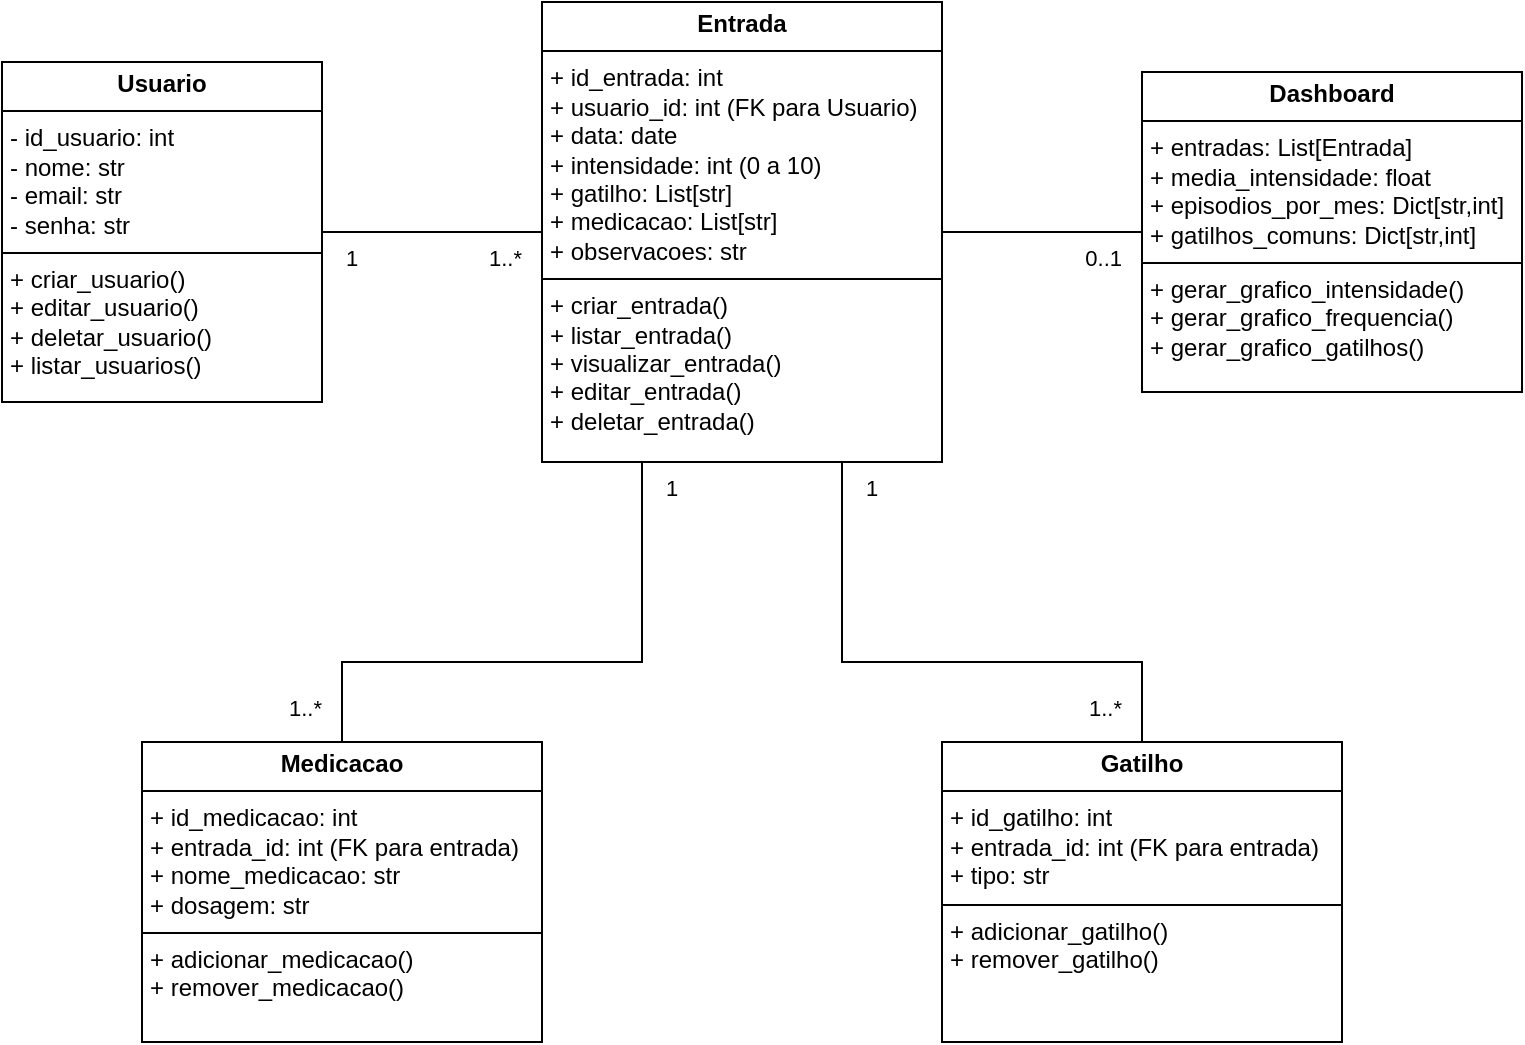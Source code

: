 <mxfile version="28.2.5">
  <diagram name="Página-1" id="xGz93fg1UtIsLDXQMW-6">
    <mxGraphModel dx="2066" dy="751" grid="1" gridSize="10" guides="1" tooltips="1" connect="1" arrows="1" fold="1" page="1" pageScale="1" pageWidth="827" pageHeight="1169" math="0" shadow="0">
      <root>
        <mxCell id="0" />
        <mxCell id="1" parent="0" />
        <mxCell id="X7-7R8j2yJGzCsbugn4l-11" value="&lt;p style=&quot;margin:0px;margin-top:4px;text-align:center;&quot;&gt;&lt;b&gt;Usuario&lt;/b&gt;&lt;/p&gt;&lt;hr size=&quot;1&quot; style=&quot;border-style:solid;&quot;&gt;&lt;p style=&quot;margin:0px;margin-left:4px;&quot;&gt;- id_usuario: int&lt;/p&gt;&lt;p style=&quot;margin:0px;margin-left:4px;&quot;&gt;- nome: str&lt;/p&gt;&lt;p style=&quot;margin:0px;margin-left:4px;&quot;&gt;- email: str&lt;/p&gt;&lt;p style=&quot;margin:0px;margin-left:4px;&quot;&gt;- senha: str&lt;/p&gt;&lt;hr size=&quot;1&quot; style=&quot;border-style:solid;&quot;&gt;&lt;p style=&quot;margin:0px;margin-left:4px;&quot;&gt;+ criar_usuario()&lt;/p&gt;&lt;p style=&quot;margin:0px;margin-left:4px;&quot;&gt;+ editar_usuario()&lt;/p&gt;&lt;p style=&quot;margin:0px;margin-left:4px;&quot;&gt;+ deletar_usuario()&lt;/p&gt;&lt;p style=&quot;margin:0px;margin-left:4px;&quot;&gt;+ listar_usuarios()&lt;/p&gt;" style="verticalAlign=top;align=left;overflow=fill;html=1;whiteSpace=wrap;" parent="1" vertex="1">
          <mxGeometry x="30" y="60" width="160" height="170" as="geometry" />
        </mxCell>
        <mxCell id="X7-7R8j2yJGzCsbugn4l-13" value="&lt;p style=&quot;margin:0px;margin-top:4px;text-align:center;&quot;&gt;&lt;b&gt;Entrada&lt;/b&gt;&lt;/p&gt;&lt;hr size=&quot;1&quot; style=&quot;border-style:solid;&quot;&gt;&lt;p style=&quot;margin:0px;margin-left:4px;&quot;&gt;+ id_entrada: int&lt;/p&gt;&lt;p style=&quot;margin:0px;margin-left:4px;&quot;&gt;+ usuario_id: int (FK para Usuario)&lt;/p&gt;&lt;p style=&quot;margin:0px;margin-left:4px;&quot;&gt;+ data: date&lt;/p&gt;&lt;p style=&quot;margin:0px;margin-left:4px;&quot;&gt;+ intensidade: int (0 a 10)&lt;/p&gt;&lt;p style=&quot;margin:0px;margin-left:4px;&quot;&gt;+ gatilho: List[str]&lt;/p&gt;&lt;p style=&quot;margin:0px;margin-left:4px;&quot;&gt;+ medicacao: List[str]&lt;/p&gt;&lt;p style=&quot;margin:0px;margin-left:4px;&quot;&gt;+ observacoes: str&lt;/p&gt;&lt;hr size=&quot;1&quot; style=&quot;border-style:solid;&quot;&gt;&lt;p style=&quot;margin:0px;margin-left:4px;&quot;&gt;+ criar_entrada()&lt;/p&gt;&lt;p style=&quot;margin:0px;margin-left:4px;&quot;&gt;+ listar_entrada()&lt;/p&gt;&lt;p style=&quot;margin:0px;margin-left:4px;&quot;&gt;+ visualizar_entrada()&lt;/p&gt;&lt;p style=&quot;margin:0px;margin-left:4px;&quot;&gt;+ editar_entrada()&lt;/p&gt;&lt;p style=&quot;margin:0px;margin-left:4px;&quot;&gt;+ deletar_entrada()&lt;/p&gt;" style="verticalAlign=top;align=left;overflow=fill;html=1;whiteSpace=wrap;" parent="1" vertex="1">
          <mxGeometry x="300" y="30" width="200" height="230" as="geometry" />
        </mxCell>
        <mxCell id="X7-7R8j2yJGzCsbugn4l-22" value="&lt;p style=&quot;margin:0px;margin-top:4px;text-align:center;&quot;&gt;&lt;b&gt;Dashboard&lt;/b&gt;&lt;/p&gt;&lt;hr size=&quot;1&quot; style=&quot;border-style:solid;&quot;&gt;&lt;p style=&quot;margin:0px;margin-left:4px;&quot;&gt;+ entradas: List[Entrada]&lt;/p&gt;&lt;p style=&quot;margin:0px;margin-left:4px;&quot;&gt;+ media_intensidade: float&lt;/p&gt;&lt;p style=&quot;margin:0px;margin-left:4px;&quot;&gt;+ episodios_por_mes: Dict[str,int]&lt;/p&gt;&lt;p style=&quot;margin:0px;margin-left:4px;&quot;&gt;+ gatilhos_comuns:&amp;nbsp;&lt;span style=&quot;background-color: transparent; color: light-dark(rgb(0, 0, 0), rgb(255, 255, 255));&quot;&gt;Dict[str,int]&lt;br&gt;&lt;/span&gt;&lt;/p&gt;&lt;hr size=&quot;1&quot; style=&quot;border-style:solid;&quot;&gt;&lt;p style=&quot;margin:0px;margin-left:4px;&quot;&gt;+ gerar_grafico_intensidade()&lt;/p&gt;&lt;p style=&quot;margin:0px;margin-left:4px;&quot;&gt;+ gerar_grafico_frequencia()&lt;/p&gt;&lt;p style=&quot;margin:0px;margin-left:4px;&quot;&gt;+ gerar_grafico_gatilhos()&lt;/p&gt;" style="verticalAlign=top;align=left;overflow=fill;html=1;whiteSpace=wrap;" parent="1" vertex="1">
          <mxGeometry x="600" y="65" width="190" height="160" as="geometry" />
        </mxCell>
        <mxCell id="X7-7R8j2yJGzCsbugn4l-23" value="&lt;p style=&quot;margin:0px;margin-top:4px;text-align:center;&quot;&gt;&lt;b&gt;Medicacao&lt;/b&gt;&lt;/p&gt;&lt;hr size=&quot;1&quot; style=&quot;border-style:solid;&quot;&gt;&lt;p style=&quot;margin:0px;margin-left:4px;&quot;&gt;+ id_medicacao: int&lt;/p&gt;&lt;p style=&quot;margin:0px;margin-left:4px;&quot;&gt;+ entrada_id: int (FK para entrada)&lt;/p&gt;&lt;p style=&quot;margin:0px;margin-left:4px;&quot;&gt;+ nome_medicacao: str&lt;/p&gt;&lt;p style=&quot;margin:0px;margin-left:4px;&quot;&gt;+ dosagem: str&lt;/p&gt;&lt;hr size=&quot;1&quot; style=&quot;border-style:solid;&quot;&gt;&lt;p style=&quot;margin:0px;margin-left:4px;&quot;&gt;+ adicionar_medicacao()&lt;/p&gt;&lt;p style=&quot;margin:0px;margin-left:4px;&quot;&gt;+ remover_medicacao()&lt;/p&gt;" style="verticalAlign=top;align=left;overflow=fill;html=1;whiteSpace=wrap;" parent="1" vertex="1">
          <mxGeometry x="100" y="400" width="200" height="150" as="geometry" />
        </mxCell>
        <mxCell id="X7-7R8j2yJGzCsbugn4l-24" value="&lt;p style=&quot;margin:0px;margin-top:4px;text-align:center;&quot;&gt;&lt;b&gt;Gatilho&lt;/b&gt;&lt;/p&gt;&lt;hr size=&quot;1&quot; style=&quot;border-style:solid;&quot;&gt;&lt;p style=&quot;margin:0px;margin-left:4px;&quot;&gt;+ id_gatilho: int&lt;/p&gt;&lt;p style=&quot;margin:0px;margin-left:4px;&quot;&gt;+ entrada_id: int (FK para entrada)&lt;/p&gt;&lt;p style=&quot;margin:0px;margin-left:4px;&quot;&gt;+ tipo: str&lt;br&gt;&lt;/p&gt;&lt;hr size=&quot;1&quot; style=&quot;border-style:solid;&quot;&gt;&lt;p style=&quot;margin:0px;margin-left:4px;&quot;&gt;+ adicionar_gatilho()&lt;/p&gt;&lt;p style=&quot;margin:0px;margin-left:4px;&quot;&gt;+ remover_gatilho()&lt;/p&gt;" style="verticalAlign=top;align=left;overflow=fill;html=1;whiteSpace=wrap;" parent="1" vertex="1">
          <mxGeometry x="500" y="400" width="200" height="150" as="geometry" />
        </mxCell>
        <mxCell id="X7-7R8j2yJGzCsbugn4l-27" value="" style="endArrow=none;html=1;startArrow=none;startFill=0;edgeStyle=orthogonalEdgeStyle;rounded=0;entryX=0;entryY=0.5;entryDx=0;entryDy=0;exitX=1;exitY=0.5;exitDx=0;exitDy=0;endFill=0;" parent="1" source="X7-7R8j2yJGzCsbugn4l-11" target="X7-7R8j2yJGzCsbugn4l-13" edge="1">
          <mxGeometry relative="1" as="geometry">
            <mxPoint x="560" y="390" as="sourcePoint" />
            <mxPoint x="720" y="390" as="targetPoint" />
          </mxGeometry>
        </mxCell>
        <mxCell id="X7-7R8j2yJGzCsbugn4l-28" value="1" style="edgeLabel;resizable=0;html=1;align=left;verticalAlign=top;" parent="X7-7R8j2yJGzCsbugn4l-27" connectable="0" vertex="1">
          <mxGeometry x="-1" relative="1" as="geometry">
            <mxPoint x="10" as="offset" />
          </mxGeometry>
        </mxCell>
        <mxCell id="X7-7R8j2yJGzCsbugn4l-29" value="1..*" style="edgeLabel;resizable=0;html=1;align=right;verticalAlign=top;" parent="X7-7R8j2yJGzCsbugn4l-27" connectable="0" vertex="1">
          <mxGeometry x="1" relative="1" as="geometry">
            <mxPoint x="-10" as="offset" />
          </mxGeometry>
        </mxCell>
        <mxCell id="X7-7R8j2yJGzCsbugn4l-30" value="" style="endArrow=none;html=1;startArrow=none;startFill=0;edgeStyle=orthogonalEdgeStyle;rounded=0;entryX=0.5;entryY=0;entryDx=0;entryDy=0;exitX=0.25;exitY=1;exitDx=0;exitDy=0;endFill=0;" parent="1" source="X7-7R8j2yJGzCsbugn4l-13" target="X7-7R8j2yJGzCsbugn4l-23" edge="1">
          <mxGeometry relative="1" as="geometry">
            <mxPoint x="270" y="180" as="sourcePoint" />
            <mxPoint x="380" y="180" as="targetPoint" />
            <Array as="points">
              <mxPoint x="350" y="360" />
              <mxPoint x="200" y="360" />
            </Array>
          </mxGeometry>
        </mxCell>
        <mxCell id="X7-7R8j2yJGzCsbugn4l-31" value="1" style="edgeLabel;resizable=0;html=1;align=left;verticalAlign=top;" parent="X7-7R8j2yJGzCsbugn4l-30" connectable="0" vertex="1">
          <mxGeometry x="-1" relative="1" as="geometry">
            <mxPoint x="10" as="offset" />
          </mxGeometry>
        </mxCell>
        <mxCell id="X7-7R8j2yJGzCsbugn4l-32" value="1..*" style="edgeLabel;resizable=0;html=1;align=right;verticalAlign=top;" parent="X7-7R8j2yJGzCsbugn4l-30" connectable="0" vertex="1">
          <mxGeometry x="1" relative="1" as="geometry">
            <mxPoint x="-10" y="-30" as="offset" />
          </mxGeometry>
        </mxCell>
        <mxCell id="X7-7R8j2yJGzCsbugn4l-33" value="" style="endArrow=none;html=1;startArrow=none;startFill=0;edgeStyle=orthogonalEdgeStyle;rounded=0;entryX=0.5;entryY=0;entryDx=0;entryDy=0;exitX=0.75;exitY=1;exitDx=0;exitDy=0;endFill=0;" parent="1" source="X7-7R8j2yJGzCsbugn4l-13" target="X7-7R8j2yJGzCsbugn4l-24" edge="1">
          <mxGeometry relative="1" as="geometry">
            <mxPoint x="500" y="360" as="sourcePoint" />
            <mxPoint x="330" y="490" as="targetPoint" />
            <Array as="points">
              <mxPoint x="450" y="360" />
              <mxPoint x="600" y="360" />
            </Array>
          </mxGeometry>
        </mxCell>
        <mxCell id="X7-7R8j2yJGzCsbugn4l-34" value="1" style="edgeLabel;resizable=0;html=1;align=left;verticalAlign=top;" parent="X7-7R8j2yJGzCsbugn4l-33" connectable="0" vertex="1">
          <mxGeometry x="-1" relative="1" as="geometry">
            <mxPoint x="10" as="offset" />
          </mxGeometry>
        </mxCell>
        <mxCell id="X7-7R8j2yJGzCsbugn4l-35" value="1..*" style="edgeLabel;resizable=0;html=1;align=right;verticalAlign=top;" parent="X7-7R8j2yJGzCsbugn4l-33" connectable="0" vertex="1">
          <mxGeometry x="1" relative="1" as="geometry">
            <mxPoint x="-10" y="-30" as="offset" />
          </mxGeometry>
        </mxCell>
        <mxCell id="X7-7R8j2yJGzCsbugn4l-36" value="" style="endArrow=none;html=1;startArrow=none;startFill=0;edgeStyle=orthogonalEdgeStyle;rounded=0;entryX=0;entryY=0.5;entryDx=0;entryDy=0;exitX=1;exitY=0.5;exitDx=0;exitDy=0;endFill=0;" parent="1" source="X7-7R8j2yJGzCsbugn4l-13" target="X7-7R8j2yJGzCsbugn4l-22" edge="1">
          <mxGeometry relative="1" as="geometry">
            <mxPoint x="610" y="290" as="sourcePoint" />
            <mxPoint x="700" y="425" as="targetPoint" />
            <Array as="points">
              <mxPoint x="600" y="145" />
              <mxPoint x="600" y="145" />
            </Array>
          </mxGeometry>
        </mxCell>
        <mxCell id="X7-7R8j2yJGzCsbugn4l-38" value="0..1" style="edgeLabel;resizable=0;html=1;align=right;verticalAlign=top;" parent="X7-7R8j2yJGzCsbugn4l-36" connectable="0" vertex="1">
          <mxGeometry x="1" relative="1" as="geometry">
            <mxPoint x="-10" as="offset" />
          </mxGeometry>
        </mxCell>
      </root>
    </mxGraphModel>
  </diagram>
</mxfile>
